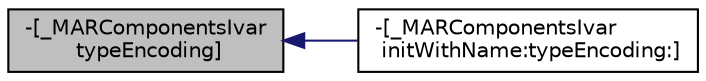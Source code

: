 digraph "-[_MARComponentsIvar typeEncoding]"
{
  edge [fontname="Helvetica",fontsize="10",labelfontname="Helvetica",labelfontsize="10"];
  node [fontname="Helvetica",fontsize="10",shape=record];
  rankdir="LR";
  Node14 [label="-[_MARComponentsIvar\l typeEncoding]",height=0.2,width=0.4,color="black", fillcolor="grey75", style="filled", fontcolor="black"];
  Node14 -> Node15 [dir="back",color="midnightblue",fontsize="10",style="solid",fontname="Helvetica"];
  Node15 [label="-[_MARComponentsIvar\l initWithName:typeEncoding:]",height=0.2,width=0.4,color="black", fillcolor="white", style="filled",URL="$interface___m_a_r_components_ivar.html#a191697e16f4a9d4c2aca202ce702b959"];
}
